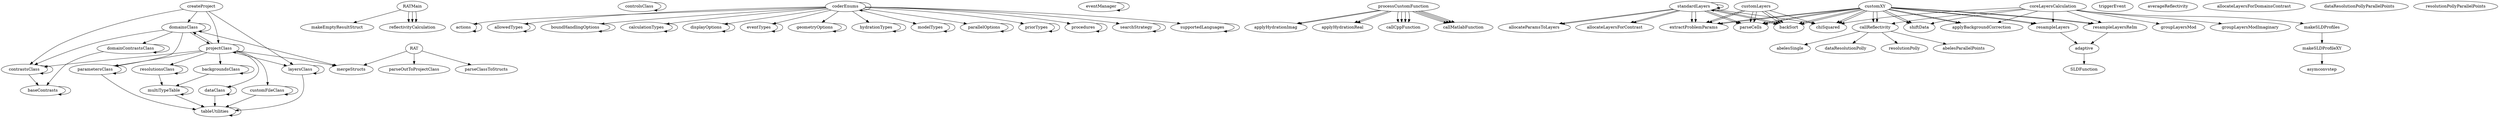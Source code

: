 /* Created by mdot for Matlab */
digraph m2html {
  RAT -> mergeStructs;
  RAT -> parseClassToStructs;
  RAT -> parseOutToProjectClass;
  RATMain -> makeEmptyResultStruct;
  RATMain -> reflectivityCalculation;
  RATMain -> reflectivityCalculation;
  RATMain -> reflectivityCalculation;
  controlsClass -> controlsClass;
  createProject -> contrastsClass;
  createProject -> domainsClass;
  createProject -> layersClass;
  createProject -> projectClass;
  actions -> actions;
  allowedTypes -> allowedTypes;
  boundHandlingOptions -> boundHandlingOptions;
  calculationTypes -> calculationTypes;
  coderEnums -> actions;
  coderEnums -> allowedTypes;
  coderEnums -> boundHandlingOptions;
  coderEnums -> calculationTypes;
  coderEnums -> coderEnums;
  coderEnums -> displayOptions;
  coderEnums -> eventTypes;
  coderEnums -> geometryOptions;
  coderEnums -> hydrationTypes;
  coderEnums -> modelTypes;
  coderEnums -> parallelOptions;
  coderEnums -> priorTypes;
  coderEnums -> procedures;
  coderEnums -> searchStrategy;
  coderEnums -> supportedLanguages;
  displayOptions -> displayOptions;
  eventTypes -> eventTypes;
  geometryOptions -> geometryOptions;
  hydrationTypes -> hydrationTypes;
  modelTypes -> modelTypes;
  parallelOptions -> parallelOptions;
  priorTypes -> priorTypes;
  procedures -> procedures;
  searchStrategy -> searchStrategy;
  supportedLanguages -> supportedLanguages;
  eventManager -> eventManager;
  backgroundsClass -> backgroundsClass;
  backgroundsClass -> multiTypeTable;
  baseContrasts -> baseContrasts;
  contrastsClass -> baseContrasts;
  contrastsClass -> contrastsClass;
  customFileClass -> customFileClass;
  customFileClass -> tableUtilities;
  dataClass -> dataClass;
  dataClass -> tableUtilities;
  domainContrastsClass -> baseContrasts;
  domainContrastsClass -> domainContrastsClass;
  domainsClass -> mergeStructs;
  domainsClass -> contrastsClass;
  domainsClass -> domainContrastsClass;
  domainsClass -> domainsClass;
  domainsClass -> parametersClass;
  domainsClass -> projectClass;
  layersClass -> layersClass;
  layersClass -> tableUtilities;
  multiTypeTable -> multiTypeTable;
  multiTypeTable -> tableUtilities;
  parametersClass -> parametersClass;
  parametersClass -> tableUtilities;
  projectClass -> mergeStructs;
  projectClass -> backgroundsClass;
  projectClass -> contrastsClass;
  projectClass -> customFileClass;
  projectClass -> dataClass;
  projectClass -> domainsClass;
  projectClass -> layersClass;
  projectClass -> parametersClass;
  projectClass -> projectClass;
  projectClass -> resolutionsClass;
  resolutionsClass -> multiTypeTable;
  resolutionsClass -> resolutionsClass;
  tableUtilities -> tableUtilities;
  processCustomFunction -> applyHydrationImag;
  processCustomFunction -> applyHydrationReal;
  processCustomFunction -> callCppFunction;
  processCustomFunction -> callMatlabFunction;
  processCustomFunction -> callCppFunction;
  processCustomFunction -> callMatlabFunction;
  customLayers -> backSort;
  customLayers -> chiSquared;
  customLayers -> extractProblemParams;
  customLayers -> parseCells;
  customXY -> backSort;
  customXY -> applyBackgroundCorrection;
  customXY -> callReflectivity;
  customXY -> chiSquared;
  customXY -> extractProblemParams;
  customXY -> parseCells;
  customXY -> resampleLayers;
  customXY -> resampleLayersReIm;
  customXY -> shiftData;
  standardLayers -> backSort;
  standardLayers -> chiSquared;
  standardLayers -> extractProblemParams;
  standardLayers -> allocateLayersForContrast;
  standardLayers -> allocateParamsToLayers;
  standardLayers -> parseCells;
  processCustomFunction -> applyHydrationImag;
  processCustomFunction -> applyHydrationReal;
  processCustomFunction -> callCppFunction;
  processCustomFunction -> callMatlabFunction;
  processCustomFunction -> callCppFunction;
  processCustomFunction -> callMatlabFunction;
  coreLayersCalculation -> applyBackgroundCorrection;
  coreLayersCalculation -> callReflectivity;
  coreLayersCalculation -> chiSquared;
  coreLayersCalculation -> groupLayersMod;
  coreLayersCalculation -> groupLayersModImaginary;
  coreLayersCalculation -> makeSLDProfiles;
  coreLayersCalculation -> resampleLayers;
  coreLayersCalculation -> resampleLayersReIm;
  coreLayersCalculation -> shiftData;
  customLayers -> backSort;
  customLayers -> extractProblemParams;
  customLayers -> parseCells;
  customXY -> backSort;
  customXY -> applyBackgroundCorrection;
  customXY -> callReflectivity;
  customXY -> chiSquared;
  customXY -> extractProblemParams;
  customXY -> parseCells;
  customXY -> resampleLayers;
  customXY -> resampleLayersReIm;
  customXY -> shiftData;
  standardLayers -> standardLayers;
  standardLayers -> standardLayers;
  standardLayers -> backSort;
  standardLayers -> extractProblemParams;
  standardLayers -> allocateLayersForContrast;
  standardLayers -> allocateParamsToLayers;
  standardLayers -> parseCells;
  callReflectivity -> abelesParallelPoints;
  callReflectivity -> abelesSingle;
  callReflectivity -> dataResolutionPolly;
  callReflectivity -> resolutionPolly;
  makeSLDProfileXY -> asymconvstep;
  makeSLDProfiles -> makeSLDProfileXY;
  adaptive -> SLDFunction;
  resampleLayers -> adaptive;
  resampleLayersReIm -> adaptive;

  RAT [URL="API/RAT.html"];
  RATMain [URL="API/RATMain.html"];
  controlsClass [URL="API/controlsClass.html"];
  createProject [URL="API/createProject.html"];
  actions [URL="API/enums/actions.html"];
  allowedTypes [URL="API/enums/allowedTypes.html"];
  boundHandlingOptions [URL="API/enums/boundHandlingOptions.html"];
  calculationTypes [URL="API/enums/calculationTypes.html"];
  coderEnums [URL="API/enums/coderEnums.html"];
  displayOptions [URL="API/enums/displayOptions.html"];
  eventTypes [URL="API/enums/eventTypes.html"];
  geometryOptions [URL="API/enums/geometryOptions.html"];
  hydrationTypes [URL="API/enums/hydrationTypes.html"];
  modelTypes [URL="API/enums/modelTypes.html"];
  parallelOptions [URL="API/enums/parallelOptions.html"];
  priorTypes [URL="API/enums/priorTypes.html"];
  procedures [URL="API/enums/procedures.html"];
  searchStrategy [URL="API/enums/searchStrategy.html"];
  supportedLanguages [URL="API/enums/supportedLanguages.html"];
  eventManager [URL="API/events/eventManager.html"];
  triggerEvent [URL="API/events/triggerEvent.html"];
  makeEmptyResultStruct [URL="API/makeEmptyResultStruct.html"];
  mergeStructs [URL="API/mergeStructs.html"];
  parseClassToStructs [URL="API/parseClassToStructs.html"];
  parseOutToProjectClass [URL="API/parseOutToProjectClass.html"];
  backgroundsClass [URL="API/projectClass/backgroundsClass.html"];
  baseContrasts [URL="API/projectClass/baseContrasts.html"];
  contrastsClass [URL="API/projectClass/contrastsClass.html"];
  customFileClass [URL="API/projectClass/customFileClass.html"];
  dataClass [URL="API/projectClass/dataClass.html"];
  domainContrastsClass [URL="API/projectClass/domainContrastsClass.html"];
  domainsClass [URL="API/projectClass/domainsClass.html"];
  layersClass [URL="API/projectClass/layersClass.html"];
  multiTypeTable [URL="API/projectClass/multiTypeTable.html"];
  parametersClass [URL="API/projectClass/parametersClass.html"];
  projectClass [URL="API/projectClass/projectClass.html"];
  resolutionsClass [URL="API/projectClass/resolutionsClass.html"];
  tableUtilities [URL="API/projectClass/tableUtilities.html"];
  processCustomFunction [URL="targetFunctions/+domainsTF/+customLayers/processCustomFunction.html"];
  processCustomFunction [URL="targetFunctions/+domainsTF/+customXY/processCustomFunction.html"];
  averageReflectivity [URL="targetFunctions/+domainsTF/averageReflectivity.html"];
  customLayers [URL="targetFunctions/+domainsTF/customLayers.html"];
  customXY [URL="targetFunctions/+domainsTF/customXY.html"];
  reflectivityCalculation [URL="targetFunctions/+domainsTF/reflectivityCalculation.html"];
  standardLayers [URL="targetFunctions/+domainsTF/standardLayers.html"];
  processCustomFunction [URL="targetFunctions/+nonPolarisedTF/+customLayers/processCustomFunction.html"];
  processCustomFunction [URL="targetFunctions/+nonPolarisedTF/+customXY/processCustomFunction.html"];
  coreLayersCalculation [URL="targetFunctions/+nonPolarisedTF/coreLayersCalculation.html"];
  customLayers [URL="targetFunctions/+nonPolarisedTF/customLayers.html"];
  customXY [URL="targetFunctions/+nonPolarisedTF/customXY.html"];
  reflectivityCalculation [URL="targetFunctions/+nonPolarisedTF/reflectivityCalculation.html"];
  standardLayers [URL="targetFunctions/+nonPolarisedTF/standardLayers.html"];
  backSort [URL="targetFunctions/common/backSort.html"];
  applyBackgroundCorrection [URL="targetFunctions/common/callReflectivity/applyBackgroundCorrection.html"];
  callReflectivity [URL="targetFunctions/common/callReflectivity/callReflectivity.html"];
  chiSquared [URL="targetFunctions/common/costFunctions/chiSquared.html"];
  applyHydrationImag [URL="targetFunctions/common/customModelFunctions/applyHydrationImag.html"];
  applyHydrationReal [URL="targetFunctions/common/customModelFunctions/applyHydrationReal.html"];
  callCppFunction [URL="targetFunctions/common/customModelFunctions/callCppFunction.html"];
  callMatlabFunction [URL="targetFunctions/common/customModelFunctions/callMatlabFunction.html"];
  extractProblemParams [URL="targetFunctions/common/extractProblemParams.html"];
  allocateLayersForContrast [URL="targetFunctions/common/groupLayers/allocateLayersForContrast.html"];
  allocateLayersForDomainsContrast [URL="targetFunctions/common/groupLayers/allocateLayersForDomainsContrast.html"];
  allocateParamsToLayers [URL="targetFunctions/common/groupLayers/allocateParamsToLayers.html"];
  groupLayersMod [URL="targetFunctions/common/groupLayers/groupLayersMod.html"];
  groupLayersModImaginary [URL="targetFunctions/common/groupLayers/groupLayersModImaginary.html"];
  asymconvstep [URL="targetFunctions/common/makeSLDProfiles/asymconvstep.html"];
  makeSLDProfileXY [URL="targetFunctions/common/makeSLDProfiles/makeSLDProfileXY.html"];
  makeSLDProfiles [URL="targetFunctions/common/makeSLDProfiles/makeSLDProfiles.html"];
  parseCells [URL="targetFunctions/common/parseCells.html"];
  abelesParallelPoints [URL="targetFunctions/common/reflectivityCalculations/abeles/abelesParallelPoints.html"];
  abelesSingle [URL="targetFunctions/common/reflectivityCalculations/abeles/abelesSingle.html"];
  SLDFunction [URL="targetFunctions/common/resampleLayers/SLDFunction.html"];
  adaptive [URL="targetFunctions/common/resampleLayers/adaptive.html"];
  resampleLayers [URL="targetFunctions/common/resampleLayers/resampleLayers.html"];
  resampleLayersReIm [URL="targetFunctions/common/resampleLayers/resampleLayersReIm.html"];
  dataResolutionPolly [URL="targetFunctions/common/resolutionFunctions/simpleGaussian/dataResolutionPolly.html"];
  dataResolutionPollyParallelPoints [URL="targetFunctions/common/resolutionFunctions/simpleGaussian/dataResolutionPollyParallelPoints.html"];
  resolutionPolly [URL="targetFunctions/common/resolutionFunctions/simpleGaussian/resolutionPolly.html"];
  resolutionPollyParallelPoints [URL="targetFunctions/common/resolutionFunctions/simpleGaussian/resolutionPollyParallelPoints.html"];
  shiftData [URL="targetFunctions/common/shiftData.html"];
  reflectivityCalculation [URL="targetFunctions/reflectivityCalculation.html"];
}